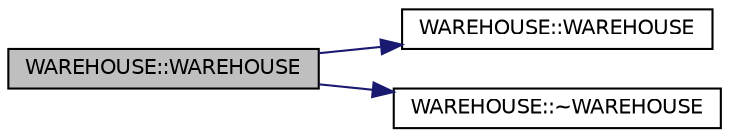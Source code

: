 digraph "WAREHOUSE::WAREHOUSE"
{
  edge [fontname="Helvetica",fontsize="10",labelfontname="Helvetica",labelfontsize="10"];
  node [fontname="Helvetica",fontsize="10",shape=record];
  rankdir="LR";
  Node1 [label="WAREHOUSE::WAREHOUSE",height=0.2,width=0.4,color="black", fillcolor="grey75", style="filled", fontcolor="black"];
  Node1 -> Node2 [color="midnightblue",fontsize="10",style="solid",fontname="Helvetica"];
  Node2 [label="WAREHOUSE::WAREHOUSE",height=0.2,width=0.4,color="black", fillcolor="white", style="filled",URL="$class_w_a_r_e_h_o_u_s_e.html#a7a924d389af91f54ed0e1d1d8d56ec57"];
  Node1 -> Node3 [color="midnightblue",fontsize="10",style="solid",fontname="Helvetica"];
  Node3 [label="WAREHOUSE::~WAREHOUSE",height=0.2,width=0.4,color="black", fillcolor="white", style="filled",URL="$class_w_a_r_e_h_o_u_s_e.html#ad5aa686839d7be9bfea33d469c58086b"];
}

